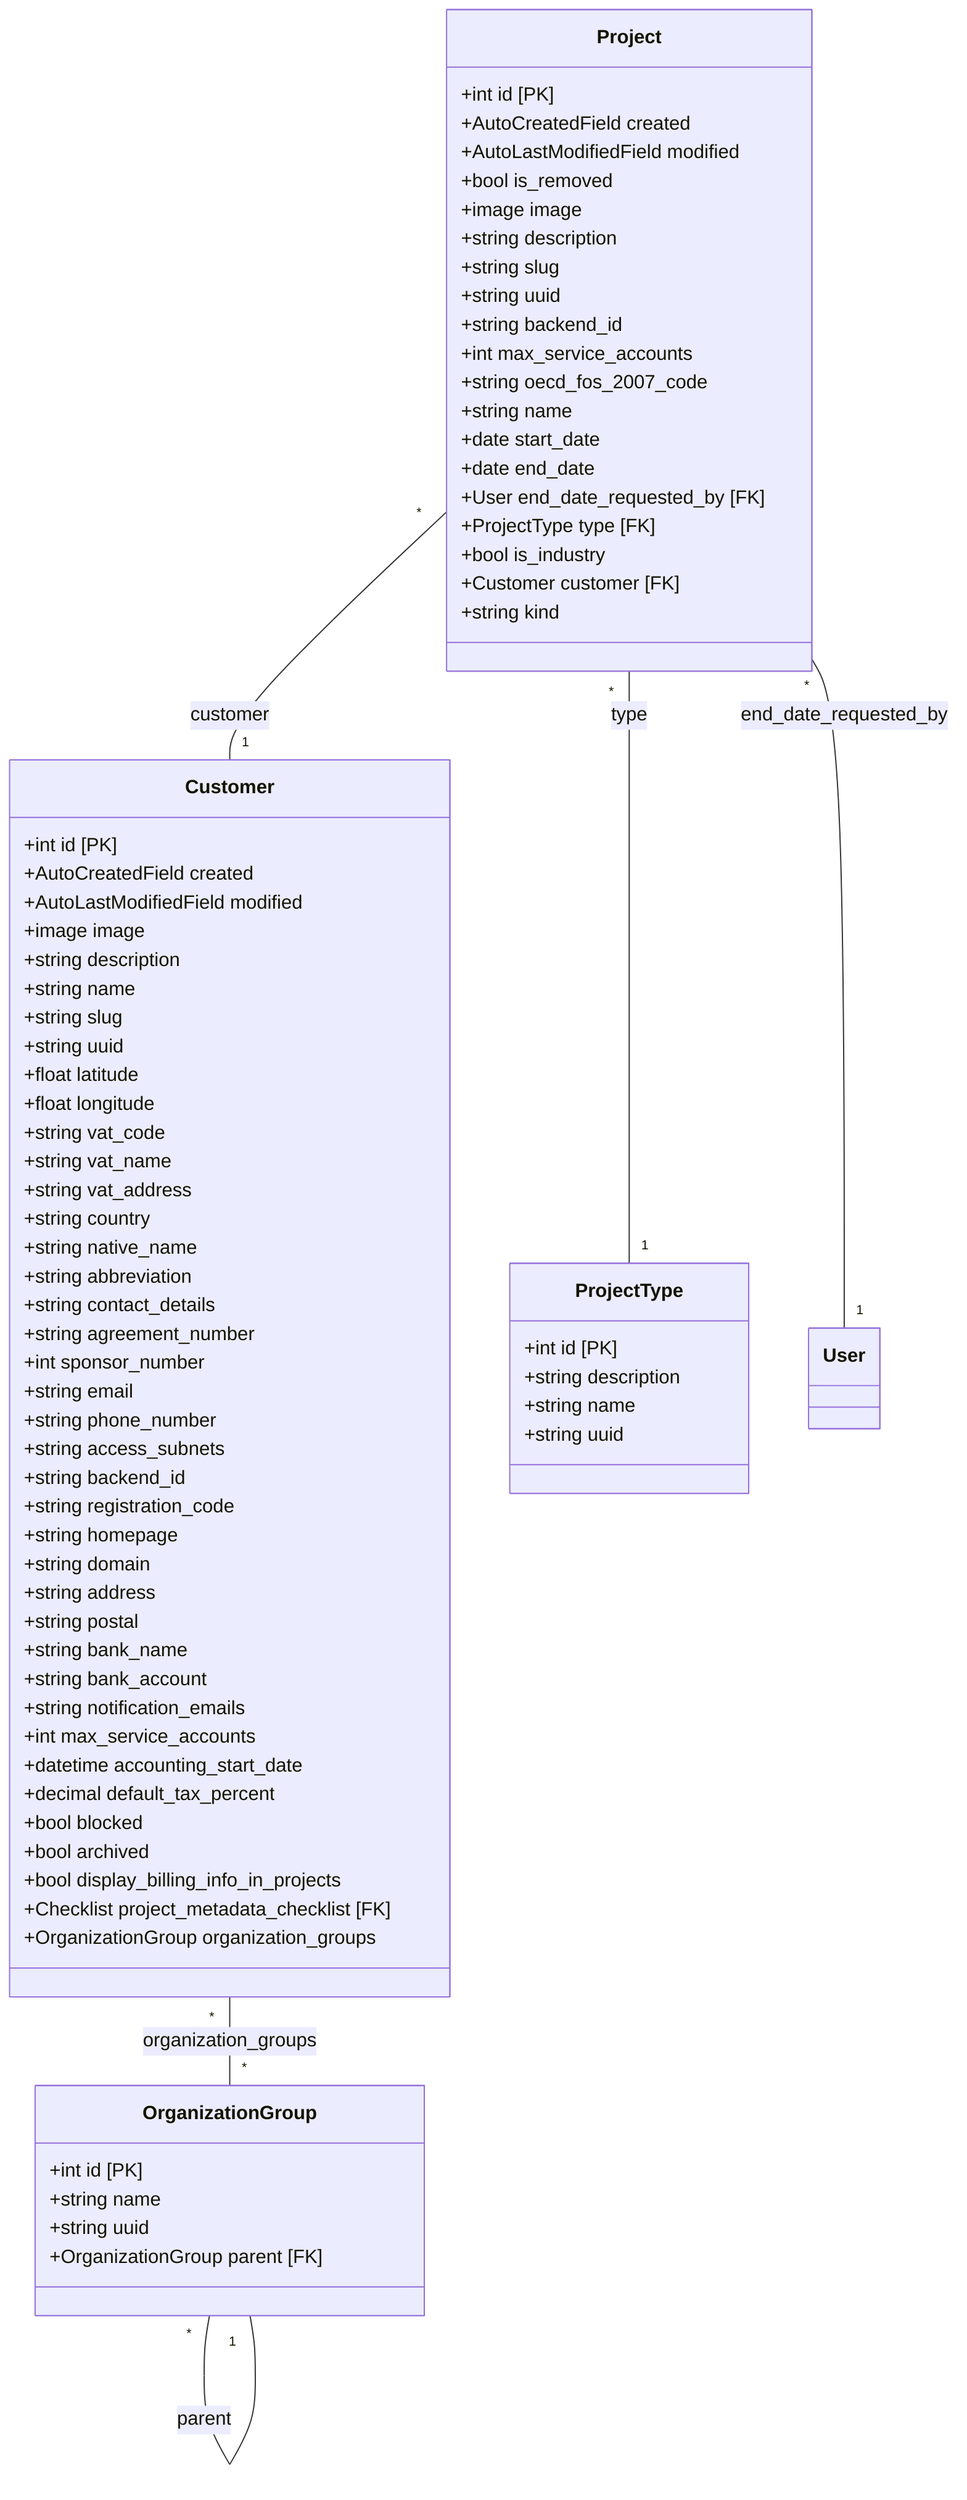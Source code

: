 classDiagram
    direction TB
    class OrganizationGroup {
        +int id [PK]
        +string name
        +string uuid
        +OrganizationGroup parent [FK]
    }
    class Customer {
        +int id [PK]
        +AutoCreatedField created
        +AutoLastModifiedField modified
        +image image
        +string description
        +string name
        +string slug
        +string uuid
        +float latitude
        +float longitude
        +string vat_code
        +string vat_name
        +string vat_address
        +string country
        +string native_name
        +string abbreviation
        +string contact_details
        +string agreement_number
        +int sponsor_number
        +string email
        +string phone_number
        +string access_subnets
        +string backend_id
        +string registration_code
        +string homepage
        +string domain
        +string address
        +string postal
        +string bank_name
        +string bank_account
        +string notification_emails
        +int max_service_accounts
        +datetime accounting_start_date
        +decimal default_tax_percent
        +bool blocked
        +bool archived
        +bool display_billing_info_in_projects
        +Checklist project_metadata_checklist [FK]
        +OrganizationGroup organization_groups
    }
    class ProjectType {
        +int id [PK]
        +string description
        +string name
        +string uuid
    }
    class Project {
        +int id [PK]
        +AutoCreatedField created
        +AutoLastModifiedField modified
        +bool is_removed
        +image image
        +string description
        +string slug
        +string uuid
        +string backend_id
        +int max_service_accounts
        +string oecd_fos_2007_code
        +string name
        +date start_date
        +date end_date
        +User end_date_requested_by [FK]
        +ProjectType type [FK]
        +bool is_industry
        +Customer customer [FK]
        +string kind
    }
    Customer "*" -- "*" OrganizationGroup : organization_groups
    OrganizationGroup "*" -- "1" OrganizationGroup : parent
    Project "*" -- "1" Customer : customer
    Project "*" -- "1" ProjectType : type
    Project "*" -- "1" User : end_date_requested_by